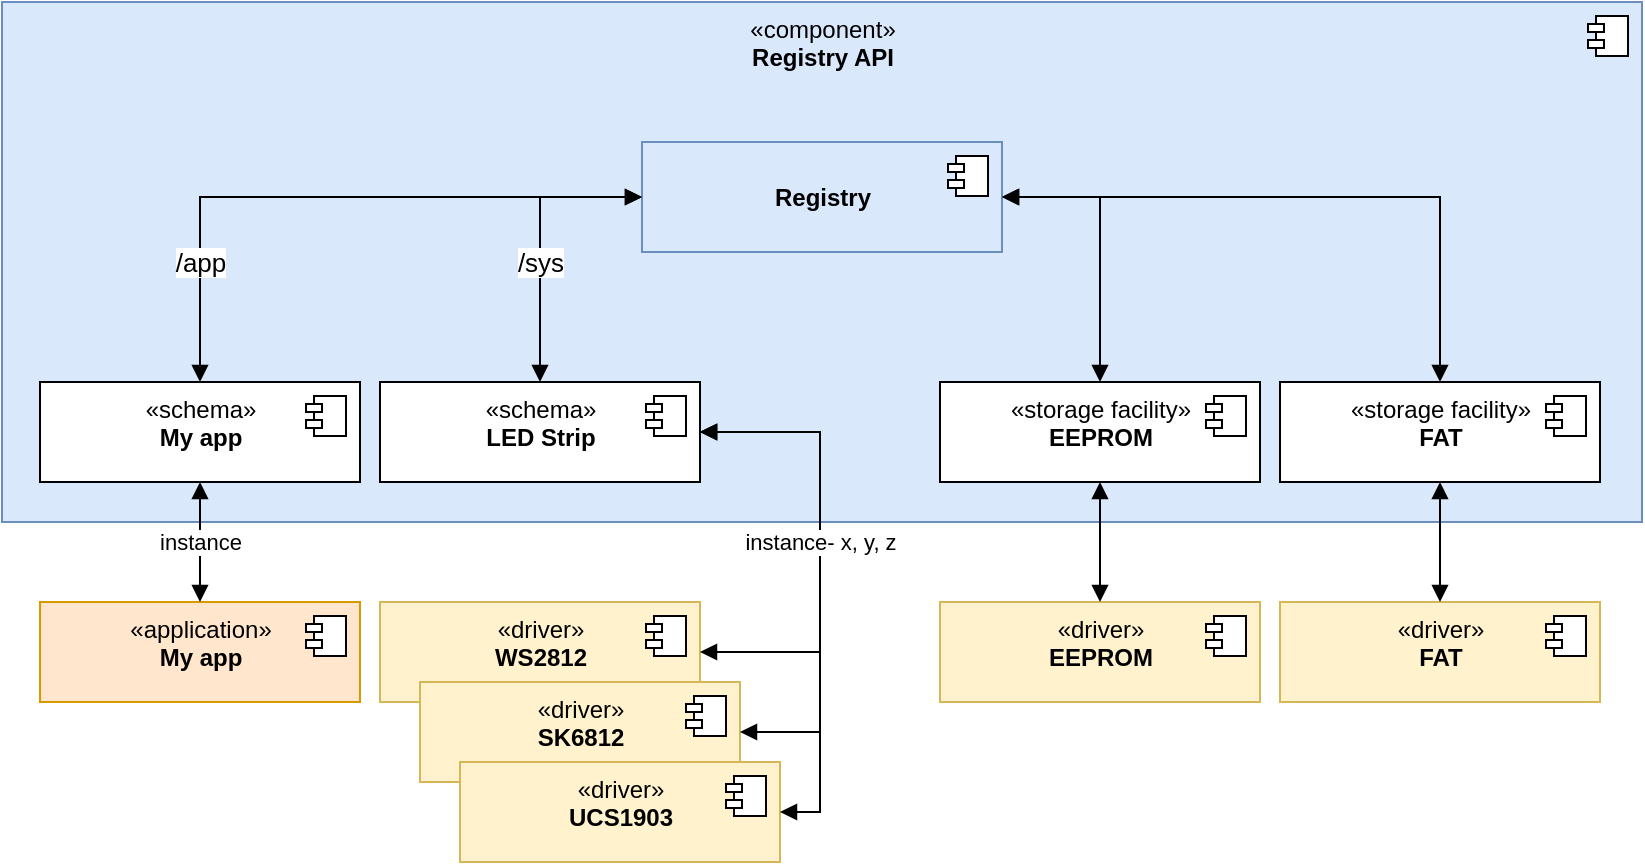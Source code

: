 <mxfile>
    <diagram id="fjN8D4Odn0497USpxgly" name="Page-1">
        <mxGraphModel dx="1114" dy="1604" grid="1" gridSize="10" guides="1" tooltips="1" connect="1" arrows="1" fold="1" page="1" pageScale="1" pageWidth="1169" pageHeight="827" background="#ffffff" math="0" shadow="0">
            <root>
                <mxCell id="0"/>
                <mxCell id="1" parent="0"/>
                <mxCell id="120" value="«component»&lt;br&gt;&lt;b&gt;Registry API&lt;/b&gt;" style="html=1;dropTarget=0;verticalAlign=top;fillColor=#dae8fc;strokeColor=#6c8ebf;" parent="1" vertex="1">
                    <mxGeometry x="31" y="-810" width="820" height="260" as="geometry"/>
                </mxCell>
                <mxCell id="121" value="" style="shape=module;jettyWidth=8;jettyHeight=4;" parent="120" vertex="1">
                    <mxGeometry x="1" width="20" height="20" relative="1" as="geometry">
                        <mxPoint x="-27" y="7" as="offset"/>
                    </mxGeometry>
                </mxCell>
                <mxCell id="122" value="«schema»&lt;br&gt;&lt;b&gt;My app&lt;/b&gt;" style="html=1;dropTarget=0;verticalAlign=top;" parent="1" vertex="1">
                    <mxGeometry x="50" y="-620" width="160" height="50" as="geometry"/>
                </mxCell>
                <mxCell id="123" value="" style="shape=module;jettyWidth=8;jettyHeight=4;" parent="122" vertex="1">
                    <mxGeometry x="1" width="20" height="20" relative="1" as="geometry">
                        <mxPoint x="-27" y="7" as="offset"/>
                    </mxGeometry>
                </mxCell>
                <mxCell id="126" value="«schema»&lt;br&gt;&lt;b&gt;LED Strip&lt;/b&gt;" style="html=1;dropTarget=0;verticalAlign=top;" parent="1" vertex="1">
                    <mxGeometry x="220" y="-620" width="160" height="50" as="geometry"/>
                </mxCell>
                <mxCell id="127" value="" style="shape=module;jettyWidth=8;jettyHeight=4;" parent="126" vertex="1">
                    <mxGeometry x="1" width="20" height="20" relative="1" as="geometry">
                        <mxPoint x="-27" y="7" as="offset"/>
                    </mxGeometry>
                </mxCell>
                <mxCell id="128" value="&lt;b&gt;&lt;br&gt;Registry&lt;/b&gt;" style="html=1;dropTarget=0;verticalAlign=top;fillColor=#dae8fc;strokeColor=#6c8ebf;" parent="1" vertex="1">
                    <mxGeometry x="351" y="-740" width="180" height="55" as="geometry"/>
                </mxCell>
                <mxCell id="129" value="" style="shape=module;jettyWidth=8;jettyHeight=4;" parent="128" vertex="1">
                    <mxGeometry x="1" width="20" height="20" relative="1" as="geometry">
                        <mxPoint x="-27" y="7" as="offset"/>
                    </mxGeometry>
                </mxCell>
                <mxCell id="130" value="" style="endArrow=block;startArrow=block;endFill=1;startFill=1;html=1;edgeStyle=orthogonalEdgeStyle;rounded=0;entryX=0;entryY=0.5;entryDx=0;entryDy=0;" parent="1" source="122" target="128" edge="1">
                    <mxGeometry width="160" relative="1" as="geometry">
                        <mxPoint x="270" y="-380" as="sourcePoint"/>
                        <mxPoint x="220" y="-850" as="targetPoint"/>
                        <Array as="points">
                            <mxPoint x="130" y="-712"/>
                        </Array>
                    </mxGeometry>
                </mxCell>
                <mxCell id="159" value="&lt;font style=&quot;font-size: 13px&quot;&gt;/app&lt;/font&gt;" style="edgeLabel;html=1;align=center;verticalAlign=middle;resizable=0;points=[];" parent="130" vertex="1" connectable="0">
                    <mxGeometry x="-0.598" y="3" relative="1" as="geometry">
                        <mxPoint x="3" y="3" as="offset"/>
                    </mxGeometry>
                </mxCell>
                <mxCell id="131" value="&lt;font style=&quot;font-size: 13px&quot;&gt;/sys&lt;/font&gt;" style="endArrow=block;startArrow=block;endFill=1;startFill=1;html=1;edgeStyle=orthogonalEdgeStyle;rounded=0;entryX=0;entryY=0.5;entryDx=0;entryDy=0;" parent="1" source="126" target="128" edge="1">
                    <mxGeometry x="-0.164" width="160" relative="1" as="geometry">
                        <mxPoint x="150.059" y="-520" as="sourcePoint"/>
                        <mxPoint x="361" y="-675" as="targetPoint"/>
                        <Array as="points">
                            <mxPoint x="300" y="-712"/>
                        </Array>
                        <mxPoint as="offset"/>
                    </mxGeometry>
                </mxCell>
                <mxCell id="133" value="«driver»&lt;br&gt;&lt;b&gt;WS2812&lt;/b&gt;" style="html=1;dropTarget=0;verticalAlign=top;fillColor=#fff2cc;strokeColor=#d6b656;" parent="1" vertex="1">
                    <mxGeometry x="220" y="-510" width="160" height="50" as="geometry"/>
                </mxCell>
                <mxCell id="134" value="" style="shape=module;jettyWidth=8;jettyHeight=4;" parent="133" vertex="1">
                    <mxGeometry x="1" width="20" height="20" relative="1" as="geometry">
                        <mxPoint x="-27" y="7" as="offset"/>
                    </mxGeometry>
                </mxCell>
                <mxCell id="135" value="«driver»&lt;br&gt;&lt;b&gt;SK6812&lt;/b&gt;" style="html=1;dropTarget=0;verticalAlign=top;fillColor=#fff2cc;strokeColor=#d6b656;" parent="1" vertex="1">
                    <mxGeometry x="240" y="-470" width="160" height="50" as="geometry"/>
                </mxCell>
                <mxCell id="136" value="" style="shape=module;jettyWidth=8;jettyHeight=4;" parent="135" vertex="1">
                    <mxGeometry x="1" width="20" height="20" relative="1" as="geometry">
                        <mxPoint x="-27" y="7" as="offset"/>
                    </mxGeometry>
                </mxCell>
                <mxCell id="138" value="«application»&lt;br&gt;&lt;b&gt;My app&lt;/b&gt;" style="html=1;dropTarget=0;verticalAlign=top;fillColor=#ffe6cc;strokeColor=#d79b00;" parent="1" vertex="1">
                    <mxGeometry x="50" y="-510" width="160" height="50" as="geometry"/>
                </mxCell>
                <mxCell id="139" value="" style="shape=module;jettyWidth=8;jettyHeight=4;" parent="138" vertex="1">
                    <mxGeometry x="1" width="20" height="20" relative="1" as="geometry">
                        <mxPoint x="-27" y="7" as="offset"/>
                    </mxGeometry>
                </mxCell>
                <mxCell id="140" value="«storage facility»&lt;br&gt;&lt;b&gt;EEPROM&lt;/b&gt;" style="html=1;dropTarget=0;verticalAlign=top;" parent="1" vertex="1">
                    <mxGeometry x="500" y="-620" width="160" height="50" as="geometry"/>
                </mxCell>
                <mxCell id="141" value="" style="shape=module;jettyWidth=8;jettyHeight=4;" parent="140" vertex="1">
                    <mxGeometry x="1" width="20" height="20" relative="1" as="geometry">
                        <mxPoint x="-27" y="7" as="offset"/>
                    </mxGeometry>
                </mxCell>
                <mxCell id="142" value="«storage facility»&lt;br&gt;&lt;b&gt;FAT&lt;/b&gt;" style="html=1;dropTarget=0;verticalAlign=top;" parent="1" vertex="1">
                    <mxGeometry x="670" y="-620" width="160" height="50" as="geometry"/>
                </mxCell>
                <mxCell id="143" value="" style="shape=module;jettyWidth=8;jettyHeight=4;" parent="142" vertex="1">
                    <mxGeometry x="1" width="20" height="20" relative="1" as="geometry">
                        <mxPoint x="-27" y="7" as="offset"/>
                    </mxGeometry>
                </mxCell>
                <mxCell id="144" value="" style="endArrow=block;startArrow=block;endFill=1;startFill=1;html=1;edgeStyle=orthogonalEdgeStyle;rounded=0;entryX=1;entryY=0.5;entryDx=0;entryDy=0;" parent="1" source="140" target="128" edge="1">
                    <mxGeometry width="160" relative="1" as="geometry">
                        <mxPoint x="305" y="-610" as="sourcePoint"/>
                        <mxPoint x="660" y="-870" as="targetPoint"/>
                        <Array as="points">
                            <mxPoint x="580" y="-712"/>
                        </Array>
                    </mxGeometry>
                </mxCell>
                <mxCell id="145" value="" style="endArrow=block;startArrow=block;endFill=1;startFill=1;html=1;edgeStyle=orthogonalEdgeStyle;rounded=0;entryX=1;entryY=0.5;entryDx=0;entryDy=0;" parent="1" source="142" target="128" edge="1">
                    <mxGeometry width="160" relative="1" as="geometry">
                        <mxPoint x="590" y="-610" as="sourcePoint"/>
                        <mxPoint x="535" y="-685" as="targetPoint"/>
                        <Array as="points">
                            <mxPoint x="750" y="-712"/>
                        </Array>
                    </mxGeometry>
                </mxCell>
                <mxCell id="146" value="«driver»&lt;br&gt;&lt;b&gt;EEPROM&lt;/b&gt;" style="html=1;dropTarget=0;verticalAlign=top;fillColor=#fff2cc;strokeColor=#d6b656;" parent="1" vertex="1">
                    <mxGeometry x="500" y="-510" width="160" height="50" as="geometry"/>
                </mxCell>
                <mxCell id="147" value="" style="shape=module;jettyWidth=8;jettyHeight=4;" parent="146" vertex="1">
                    <mxGeometry x="1" width="20" height="20" relative="1" as="geometry">
                        <mxPoint x="-27" y="7" as="offset"/>
                    </mxGeometry>
                </mxCell>
                <mxCell id="148" value="«driver»&lt;br&gt;&lt;b&gt;FAT&lt;/b&gt;" style="html=1;dropTarget=0;verticalAlign=top;fillColor=#fff2cc;strokeColor=#d6b656;" parent="1" vertex="1">
                    <mxGeometry x="670" y="-510" width="160" height="50" as="geometry"/>
                </mxCell>
                <mxCell id="149" value="" style="shape=module;jettyWidth=8;jettyHeight=4;" parent="148" vertex="1">
                    <mxGeometry x="1" width="20" height="20" relative="1" as="geometry">
                        <mxPoint x="-27" y="7" as="offset"/>
                    </mxGeometry>
                </mxCell>
                <mxCell id="150" value="" style="endArrow=block;startArrow=block;endFill=1;startFill=1;html=1;edgeStyle=orthogonalEdgeStyle;rounded=0;" parent="1" source="146" target="140" edge="1">
                    <mxGeometry width="160" relative="1" as="geometry">
                        <mxPoint x="590" y="-610" as="sourcePoint"/>
                        <mxPoint x="541" y="-695" as="targetPoint"/>
                        <Array as="points">
                            <mxPoint x="580" y="-600"/>
                            <mxPoint x="580" y="-600"/>
                        </Array>
                    </mxGeometry>
                </mxCell>
                <mxCell id="151" value="" style="endArrow=block;startArrow=block;endFill=1;startFill=1;html=1;edgeStyle=orthogonalEdgeStyle;rounded=0;" parent="1" source="148" target="142" edge="1">
                    <mxGeometry width="160" relative="1" as="geometry">
                        <mxPoint x="761" y="-530" as="sourcePoint"/>
                        <mxPoint x="761" y="-570" as="targetPoint"/>
                        <Array as="points">
                            <mxPoint x="750" y="-550"/>
                            <mxPoint x="750" y="-550"/>
                        </Array>
                    </mxGeometry>
                </mxCell>
                <mxCell id="152" value="«driver»&lt;br&gt;&lt;b&gt;UCS1903&lt;/b&gt;" style="html=1;dropTarget=0;verticalAlign=top;fillColor=#fff2cc;strokeColor=#d6b656;" parent="1" vertex="1">
                    <mxGeometry x="260" y="-430" width="160" height="50" as="geometry"/>
                </mxCell>
                <mxCell id="153" value="" style="shape=module;jettyWidth=8;jettyHeight=4;" parent="152" vertex="1">
                    <mxGeometry x="1" width="20" height="20" relative="1" as="geometry">
                        <mxPoint x="-27" y="7" as="offset"/>
                    </mxGeometry>
                </mxCell>
                <mxCell id="154" value="instance" style="endArrow=block;startArrow=block;endFill=1;startFill=1;html=1;edgeStyle=orthogonalEdgeStyle;rounded=0;" parent="1" source="138" target="122" edge="1">
                    <mxGeometry width="160" relative="1" as="geometry">
                        <mxPoint x="580" y="-350" as="sourcePoint"/>
                        <mxPoint x="130" y="-540" as="targetPoint"/>
                        <Array as="points"/>
                        <mxPoint as="offset"/>
                    </mxGeometry>
                </mxCell>
                <mxCell id="155" value="" style="endArrow=block;startArrow=block;endFill=1;startFill=1;html=1;edgeStyle=orthogonalEdgeStyle;rounded=0;" parent="1" source="152" target="126" edge="1">
                    <mxGeometry width="160" relative="1" as="geometry">
                        <mxPoint x="450" y="-420" as="sourcePoint"/>
                        <mxPoint x="450" y="-510" as="targetPoint"/>
                        <Array as="points">
                            <mxPoint x="440" y="-405"/>
                            <mxPoint x="440" y="-595"/>
                        </Array>
                    </mxGeometry>
                </mxCell>
                <mxCell id="156" value="" style="endArrow=block;startArrow=block;endFill=1;startFill=1;html=1;edgeStyle=orthogonalEdgeStyle;rounded=0;" parent="1" source="135" target="126" edge="1">
                    <mxGeometry width="160" relative="1" as="geometry">
                        <mxPoint x="430" y="-415" as="sourcePoint"/>
                        <mxPoint x="390" y="-585" as="targetPoint"/>
                        <Array as="points">
                            <mxPoint x="440" y="-445"/>
                            <mxPoint x="440" y="-595"/>
                        </Array>
                    </mxGeometry>
                </mxCell>
                <mxCell id="157" value="instance- x, y, z" style="endArrow=block;startArrow=block;endFill=1;startFill=1;html=1;edgeStyle=orthogonalEdgeStyle;rounded=0;" parent="1" source="133" target="126" edge="1">
                    <mxGeometry width="160" relative="1" as="geometry">
                        <mxPoint x="410" y="-455" as="sourcePoint"/>
                        <mxPoint x="390" y="-585" as="targetPoint"/>
                        <Array as="points">
                            <mxPoint x="440" y="-485"/>
                            <mxPoint x="440" y="-595"/>
                        </Array>
                        <mxPoint as="offset"/>
                    </mxGeometry>
                </mxCell>
            </root>
        </mxGraphModel>
    </diagram>
</mxfile>